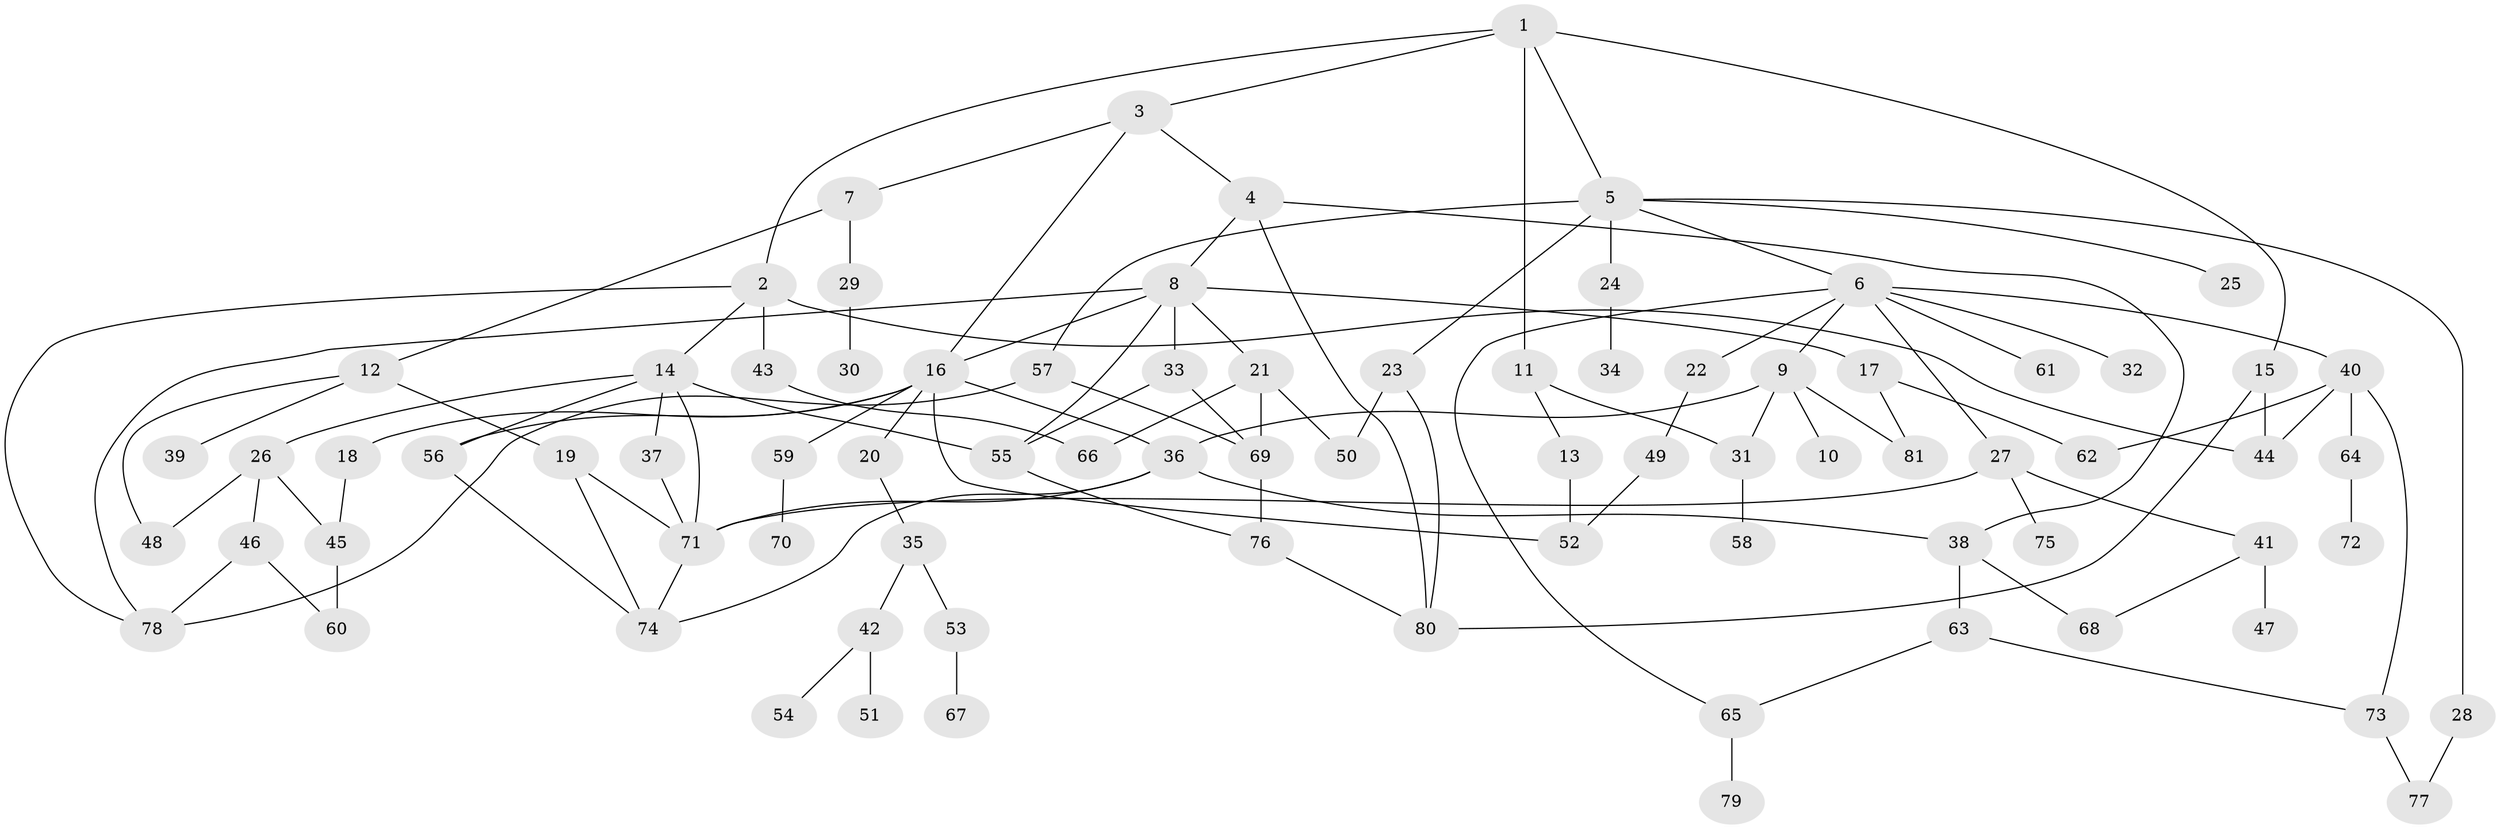 // Generated by graph-tools (version 1.1) at 2025/49/03/09/25 03:49:24]
// undirected, 81 vertices, 118 edges
graph export_dot {
graph [start="1"]
  node [color=gray90,style=filled];
  1;
  2;
  3;
  4;
  5;
  6;
  7;
  8;
  9;
  10;
  11;
  12;
  13;
  14;
  15;
  16;
  17;
  18;
  19;
  20;
  21;
  22;
  23;
  24;
  25;
  26;
  27;
  28;
  29;
  30;
  31;
  32;
  33;
  34;
  35;
  36;
  37;
  38;
  39;
  40;
  41;
  42;
  43;
  44;
  45;
  46;
  47;
  48;
  49;
  50;
  51;
  52;
  53;
  54;
  55;
  56;
  57;
  58;
  59;
  60;
  61;
  62;
  63;
  64;
  65;
  66;
  67;
  68;
  69;
  70;
  71;
  72;
  73;
  74;
  75;
  76;
  77;
  78;
  79;
  80;
  81;
  1 -- 2;
  1 -- 3;
  1 -- 5;
  1 -- 11;
  1 -- 15;
  2 -- 14;
  2 -- 43;
  2 -- 44;
  2 -- 78;
  3 -- 4;
  3 -- 7;
  3 -- 16;
  4 -- 8;
  4 -- 38;
  4 -- 80;
  5 -- 6;
  5 -- 23;
  5 -- 24;
  5 -- 25;
  5 -- 28;
  5 -- 57;
  6 -- 9;
  6 -- 22;
  6 -- 27;
  6 -- 32;
  6 -- 40;
  6 -- 61;
  6 -- 65;
  7 -- 12;
  7 -- 29;
  8 -- 17;
  8 -- 21;
  8 -- 33;
  8 -- 55;
  8 -- 78;
  8 -- 16;
  9 -- 10;
  9 -- 31;
  9 -- 36;
  9 -- 81;
  11 -- 13;
  11 -- 31;
  12 -- 19;
  12 -- 39;
  12 -- 48;
  13 -- 52;
  14 -- 26;
  14 -- 37;
  14 -- 71;
  14 -- 56;
  14 -- 55;
  15 -- 80;
  15 -- 44;
  16 -- 18;
  16 -- 20;
  16 -- 52;
  16 -- 56;
  16 -- 59;
  16 -- 36;
  17 -- 62;
  17 -- 81;
  18 -- 45;
  19 -- 71;
  19 -- 74;
  20 -- 35;
  21 -- 50;
  21 -- 69;
  21 -- 66;
  22 -- 49;
  23 -- 80;
  23 -- 50;
  24 -- 34;
  26 -- 45;
  26 -- 46;
  26 -- 48;
  27 -- 41;
  27 -- 75;
  27 -- 71;
  28 -- 77;
  29 -- 30;
  31 -- 58;
  33 -- 55;
  33 -- 69;
  35 -- 42;
  35 -- 53;
  36 -- 38;
  36 -- 74;
  36 -- 71;
  37 -- 71;
  38 -- 63;
  38 -- 68;
  40 -- 64;
  40 -- 73;
  40 -- 44;
  40 -- 62;
  41 -- 47;
  41 -- 68;
  42 -- 51;
  42 -- 54;
  43 -- 66;
  45 -- 60;
  46 -- 60;
  46 -- 78;
  49 -- 52;
  53 -- 67;
  55 -- 76;
  56 -- 74;
  57 -- 69;
  57 -- 78;
  59 -- 70;
  63 -- 65;
  63 -- 73;
  64 -- 72;
  65 -- 79;
  69 -- 76;
  71 -- 74;
  73 -- 77;
  76 -- 80;
}
